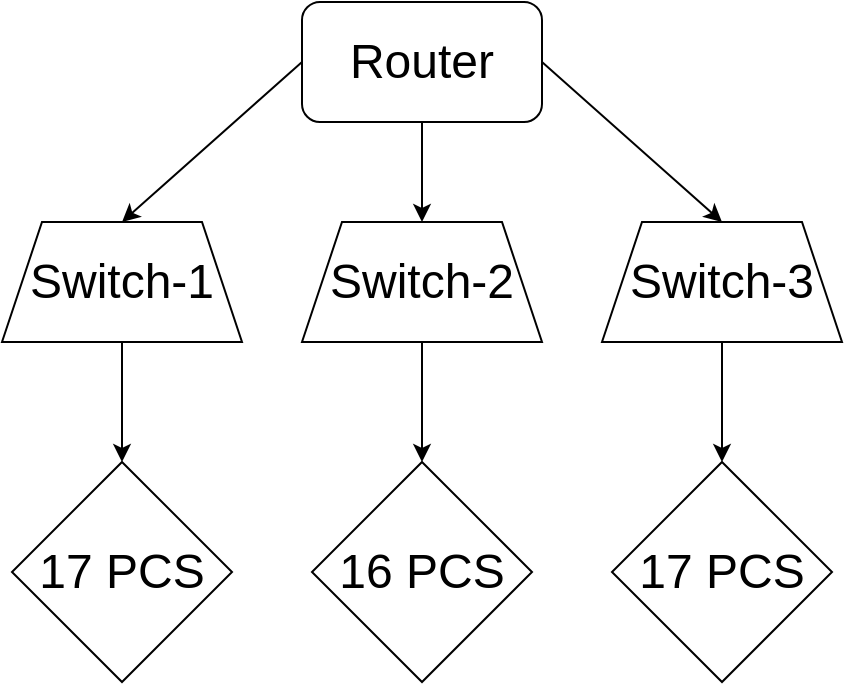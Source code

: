 <mxfile>
    <diagram id="jgrq2ihHOeVGXH1DDCCP" name="Page-1">
        <mxGraphModel dx="383" dy="387" grid="1" gridSize="10" guides="1" tooltips="1" connect="1" arrows="1" fold="1" page="1" pageScale="1" pageWidth="850" pageHeight="1100" math="0" shadow="0">
            <root>
                <mxCell id="0"/>
                <mxCell id="1" parent="0"/>
                <mxCell id="6" style="edgeStyle=none;html=1;entryX=0.5;entryY=0;entryDx=0;entryDy=0;fontFamily=Helvetica;fontSize=24;exitX=0;exitY=0.5;exitDx=0;exitDy=0;" parent="1" source="2" target="3" edge="1">
                    <mxGeometry relative="1" as="geometry"/>
                </mxCell>
                <mxCell id="7" style="edgeStyle=none;html=1;entryX=0.5;entryY=0;entryDx=0;entryDy=0;fontFamily=Helvetica;fontSize=24;" parent="1" source="2" target="4" edge="1">
                    <mxGeometry relative="1" as="geometry"/>
                </mxCell>
                <mxCell id="8" style="edgeStyle=none;html=1;exitX=1;exitY=0.5;exitDx=0;exitDy=0;entryX=0.5;entryY=0;entryDx=0;entryDy=0;fontFamily=Helvetica;fontSize=24;" parent="1" source="2" target="5" edge="1">
                    <mxGeometry relative="1" as="geometry"/>
                </mxCell>
                <mxCell id="2" value="Router" style="rounded=1;whiteSpace=wrap;html=1;fontFamily=Helvetica;fontSize=24;" parent="1" vertex="1">
                    <mxGeometry x="160" y="20" width="120" height="60" as="geometry"/>
                </mxCell>
                <mxCell id="12" style="edgeStyle=none;html=1;exitX=0.5;exitY=1;exitDx=0;exitDy=0;entryX=0.5;entryY=0;entryDx=0;entryDy=0;fontSize=24;" edge="1" parent="1" source="3" target="9">
                    <mxGeometry relative="1" as="geometry"/>
                </mxCell>
                <mxCell id="3" value="Switch-1" style="shape=trapezoid;perimeter=trapezoidPerimeter;whiteSpace=wrap;html=1;fixedSize=1;fontFamily=Helvetica;fontSize=24;" parent="1" vertex="1">
                    <mxGeometry x="10" y="130" width="120" height="60" as="geometry"/>
                </mxCell>
                <mxCell id="13" style="edgeStyle=none;html=1;exitX=0.5;exitY=1;exitDx=0;exitDy=0;entryX=0.5;entryY=0;entryDx=0;entryDy=0;fontSize=24;" edge="1" parent="1" source="4" target="10">
                    <mxGeometry relative="1" as="geometry"/>
                </mxCell>
                <mxCell id="4" value="Switch-2" style="shape=trapezoid;perimeter=trapezoidPerimeter;whiteSpace=wrap;html=1;fixedSize=1;fontFamily=Helvetica;fontSize=24;" parent="1" vertex="1">
                    <mxGeometry x="160" y="130" width="120" height="60" as="geometry"/>
                </mxCell>
                <mxCell id="14" style="edgeStyle=none;html=1;exitX=0.5;exitY=1;exitDx=0;exitDy=0;entryX=0.5;entryY=0;entryDx=0;entryDy=0;fontSize=24;" edge="1" parent="1" source="5" target="11">
                    <mxGeometry relative="1" as="geometry"/>
                </mxCell>
                <mxCell id="5" value="Switch-3" style="shape=trapezoid;perimeter=trapezoidPerimeter;whiteSpace=wrap;html=1;fixedSize=1;fontFamily=Helvetica;fontSize=24;" parent="1" vertex="1">
                    <mxGeometry x="310" y="130" width="120" height="60" as="geometry"/>
                </mxCell>
                <mxCell id="9" value="17 PCS" style="rhombus;whiteSpace=wrap;html=1;fontSize=24;" vertex="1" parent="1">
                    <mxGeometry x="15" y="250" width="110" height="110" as="geometry"/>
                </mxCell>
                <mxCell id="10" value="16 PCS" style="rhombus;whiteSpace=wrap;html=1;fontSize=24;" vertex="1" parent="1">
                    <mxGeometry x="165" y="250" width="110" height="110" as="geometry"/>
                </mxCell>
                <mxCell id="11" value="17 PCS" style="rhombus;whiteSpace=wrap;html=1;fontSize=24;" vertex="1" parent="1">
                    <mxGeometry x="315" y="250" width="110" height="110" as="geometry"/>
                </mxCell>
            </root>
        </mxGraphModel>
    </diagram>
</mxfile>